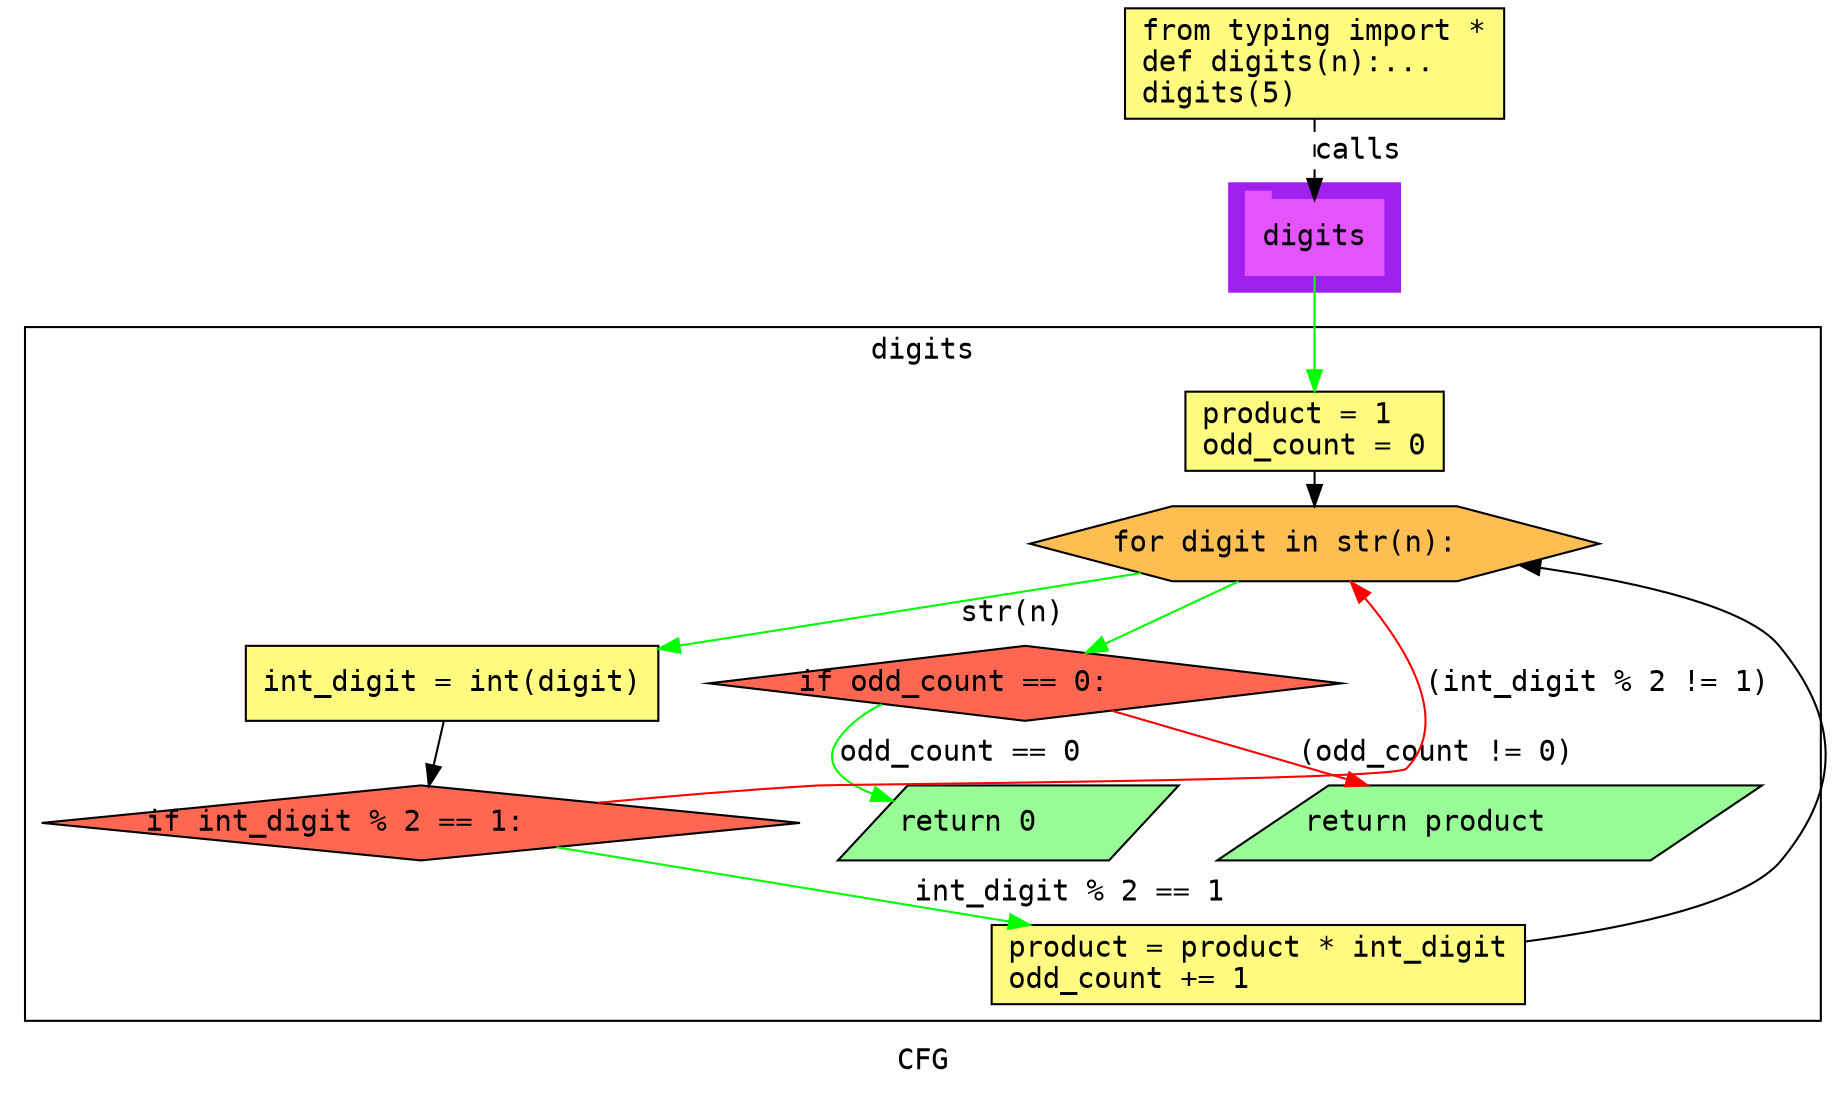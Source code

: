 digraph cluster260CFG {
	graph [bb="0,0,862,517",
		compound=True,
		fontname="DejaVu Sans Mono",
		label=CFG,
		lheight=0.21,
		lp="431,11.5",
		lwidth=0.35,
		pack=False,
		rankdir=TB,
		ranksep=0.02
	];
	node [fontname="DejaVu Sans Mono",
		label="\N"
	];
	edge [fontname="DejaVu Sans Mono"];
	subgraph cluster_1 {
		graph [bb="570,381,652,433",
			color=purple,
			compound=true,
			fontname="DejaVu Sans Mono",
			label="",
			rankdir=TB,
			ranksep=0.02,
			shape=tab,
			style=filled
		];
		node [fontname="DejaVu Sans Mono"];
		edge [fontname="DejaVu Sans Mono"];
		18	[color="#E552FF",
			height=0.5,
			label=digits,
			linenum="[15]",
			pos="611,407",
			shape=tab,
			style=filled,
			width=0.91667];
	}
	subgraph cluster2digits {
		graph [bb="8,31,854,364",
			compound=True,
			fontname="DejaVu Sans Mono",
			label=digits,
			lheight=0.21,
			lp="431,352.5",
			lwidth=0.69,
			pack=False,
			rankdir=TB,
			ranksep=0.02
		];
		node [fontname="DejaVu Sans Mono"];
		edge [fontname="DejaVu Sans Mono"];
		subgraph cluster_4 {
			graph [color=purple,
				compound=true,
				fontname="DejaVu Sans Mono",
				label="",
				rankdir=TB,
				ranksep=0.02,
				shape=tab,
				style=filled
			];
			node [fontname="DejaVu Sans Mono"];
			edge [fontname="DejaVu Sans Mono"];
		}
		subgraph cluster_6 {
			graph [color=purple,
				compound=true,
				fontname="DejaVu Sans Mono",
				label="",
				rankdir=TB,
				ranksep=0.02,
				shape=tab,
				style=filled
			];
			node [fontname="DejaVu Sans Mono"];
			edge [fontname="DejaVu Sans Mono"];
		}
		3	[fillcolor="#FFFB81",
			height=0.52778,
			label="product = 1\lodd_count = 0\l",
			linenum="[3, 4]",
			pos="611,314",
			shape=rectangle,
			style="filled,solid",
			width=1.7222];
		4	[fillcolor="#FFBE52",
			height=0.5,
			label="for digit in str(n):\l",
			linenum="[5]",
			pos="611,260",
			shape=hexagon,
			style="filled,solid",
			width=3.7941];
		3 -> 4	[color=black,
			pos="e,611,278.22 611,294.81 611,292.71 611,290.53 611,288.33"];
		6	[fillcolor="#FFFB81",
			height=0.5,
			label="int_digit = int(digit)\l",
			linenum="[6]",
			pos="201,193",
			shape=rectangle,
			style="filled,solid",
			width=2.75];
		4 -> 6	[color=green,
			label="str(n)",
			lp="467,226.5",
			pos="e,300.11,209.71 528.03,245.85 465.25,235.89 378.46,222.13 310.07,211.29"];
		7	[fillcolor="#FF6752",
			height=0.5,
			label="if odd_count == 0:\l",
			linenum="[10]",
			pos="472,193",
			shape=diamond,
			style="filled,solid",
			width=4.2128];
		4 -> 7	[color=green,
			pos="e,501.28,207.69 574.48,241.92 554.76,232.7 530.43,221.32 510.42,211.97"];
		9	[fillcolor="#FF6752",
			height=0.5,
			label="if int_digit % 2 == 1:\l",
			linenum="[7]",
			pos="198,126",
			shape=diamond,
			style="filled,solid",
			width=5.0554];
		6 -> 9	[color=black,
			pos="e,198.79,144.19 200.21,174.92 199.92,168.7 199.59,161.5 199.27,154.6"];
		9 -> 4	[color=red,
			label="(int_digit % 2 != 1)",
			lp="747,193",
			pos="e,628.42,241.62 283.02,135.64 316.07,138.72 354.27,141.93 389,144 403.76,144.88 644.7,141.39 655,152 677.12,174.79 655.13,210.25 \
635.08,234.03"];
		10	[fillcolor="#FFFB81",
			height=0.52778,
			label="product = product * int_digit\lodd_count += 1\l",
			linenum="[8, 9]",
			pos="588,58",
			shape=rectangle,
			style="filled,solid",
			width=3.5556];
		9 -> 10	[color=green,
			label="int_digit % 2 == 1",
			lp="501.5,92.5",
			pos="e,481.44,77.033 261.53,114.25 318.21,104.66 402.62,90.372 471.41,78.73"];
		10 -> 4	[color=black,
			pos="e,709.23,249.86 716.07,69.586 767.81,76.763 819.08,88.615 835,108 864.05,143.38 863.03,175.6 834,211 818.85,229.48 768.42,241.2 \
719.35,248.43"];
		12	[fillcolor="#98fb98",
			height=0.5,
			label="return 0\l",
			linenum="[11]",
			pos="477,126",
			shape=parallelogram,
			style="filled,solid",
			width=2.1971];
		7 -> 12	[color=green,
			label="odd_count == 0",
			lp="441,159.5",
			pos="e,422.6,135.61 408.22,182.55 387.03,176.58 371.44,167.04 383,152 387.35,146.34 399.07,141.7 412.82,138.01"];
		14	[fillcolor="#98fb98",
			height=0.5,
			label="return product\l",
			linenum="[13]",
			pos="700,126",
			shape=parallelogram,
			style="filled,solid",
			width=3.4941];
		7 -> 14	[color=red,
			label="(odd_count != 0)",
			lp="672.5,159.5",
			pos="e,640.26,144.03 514.35,179.93 546.86,170.66 592.44,157.66 630.3,146.87"];
	}
	1	[fillcolor="#FFFB81",
		height=0.73611,
		label="from typing import *\ldef digits(n):...\ldigits(5)\l",
		linenum="[1]",
		pos="611,490.5",
		shape=rectangle,
		style="filled,solid",
		width=2.5278];
	1 -> 18	[label=calls,
		lp="632,448.5",
		pos="e,611,425.13 611,463.71 611,454.66 611,444.47 611,435.3",
		style=dashed];
	18 -> 3	[color=green,
		pos="e,611,333.29 611,388.88 611,376.12 611,358.4 611,343.52"];
}
